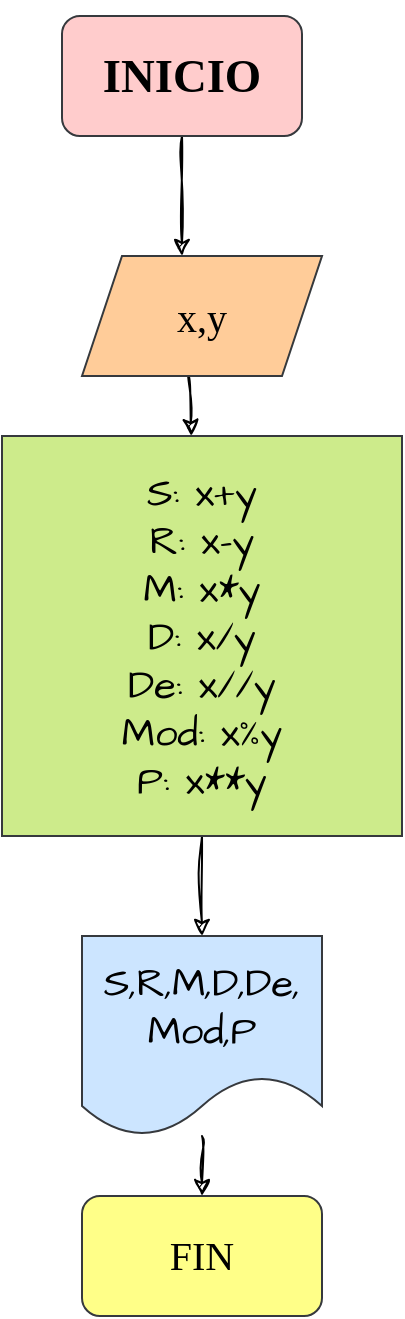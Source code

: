 <mxfile>
    <diagram id="YclWoKPL826m_fWZnz52" name="Página-1">
        <mxGraphModel dx="662" dy="401" grid="1" gridSize="10" guides="1" tooltips="1" connect="1" arrows="1" fold="1" page="1" pageScale="1" pageWidth="827" pageHeight="1169" math="0" shadow="0">
            <root>
                <mxCell id="0"/>
                <mxCell id="1" parent="0"/>
                <mxCell id="4" value="" style="edgeStyle=none;sketch=1;hachureGap=4;jiggle=2;curveFitting=1;html=1;fontFamily=Architects Daughter;fontSource=https%3A%2F%2Ffonts.googleapis.com%2Fcss%3Ffamily%3DArchitects%2BDaughter;fontSize=16;" edge="1" parent="1" source="2">
                    <mxGeometry relative="1" as="geometry">
                        <mxPoint x="300" y="160" as="targetPoint"/>
                    </mxGeometry>
                </mxCell>
                <mxCell id="2" value="&lt;h3 style=&quot;text-align: justify;&quot;&gt;&lt;font color=&quot;#000000&quot; face=&quot;Times New Roman&quot;&gt;INICIO&lt;/font&gt;&lt;/h3&gt;" style="rounded=1;whiteSpace=wrap;html=1;hachureGap=4;fontFamily=Architects Daughter;fontSource=https%3A%2F%2Ffonts.googleapis.com%2Fcss%3Ffamily%3DArchitects%2BDaughter;fontSize=20;fillColor=#ffcccc;strokeColor=#36393d;fillStyle=auto;" vertex="1" parent="1">
                    <mxGeometry x="240" y="40" width="120" height="60" as="geometry"/>
                </mxCell>
                <mxCell id="3" value="" style="shape=waypoint;sketch=0;size=6;pointerEvents=1;points=[];fillColor=#ffcccc;resizable=0;rotatable=0;perimeter=centerPerimeter;snapToPoint=1;fontSize=20;fontFamily=Architects Daughter;strokeColor=#36393d;rounded=1;hachureGap=4;fontSource=https%3A%2F%2Ffonts.googleapis.com%2Fcss%3Ffamily%3DArchitects%2BDaughter;fillStyle=auto;jiggle=2;curveFitting=1;" vertex="1" parent="1">
                    <mxGeometry x="290" y="200" width="20" height="20" as="geometry"/>
                </mxCell>
                <mxCell id="7" value="" style="edgeStyle=none;sketch=1;hachureGap=4;jiggle=2;curveFitting=1;html=1;fontFamily=Architects Daughter;fontSource=https%3A%2F%2Ffonts.googleapis.com%2Fcss%3Ffamily%3DArchitects%2BDaughter;fontSize=16;" edge="1" parent="1" source="5" target="6">
                    <mxGeometry relative="1" as="geometry"/>
                </mxCell>
                <mxCell id="5" value="&lt;font color=&quot;#000000&quot;&gt;&lt;br&gt;&lt;br&gt;S: x+y&lt;br&gt;R: x-y&lt;br&gt;M: x*y&lt;br&gt;D: x/y&lt;br&gt;De: x//y&lt;br&gt;Mod: x%y&lt;br&gt;P: x**y&lt;br&gt;&lt;br&gt;&lt;br&gt;&lt;/font&gt;" style="whiteSpace=wrap;html=1;aspect=fixed;hachureGap=4;fillStyle=auto;fontFamily=Architects Daughter;fontSource=https%3A%2F%2Ffonts.googleapis.com%2Fcss%3Ffamily%3DArchitects%2BDaughter;fontSize=20;fillColor=#cdeb8b;strokeColor=#36393d;" vertex="1" parent="1">
                    <mxGeometry x="210" y="250" width="200" height="200" as="geometry"/>
                </mxCell>
                <mxCell id="13" value="" style="edgeStyle=none;sketch=1;hachureGap=4;jiggle=2;curveFitting=1;html=1;fontFamily=Times New Roman;fontSize=16;fontColor=#000000;" edge="1" parent="1" source="6" target="10">
                    <mxGeometry relative="1" as="geometry"/>
                </mxCell>
                <mxCell id="6" value="&lt;font color=&quot;#000000&quot;&gt;&lt;br&gt;S,R,M,D,De,&lt;br&gt;Mod,P&lt;br&gt;&lt;br&gt;&lt;/font&gt;" style="shape=document;whiteSpace=wrap;html=1;boundedLbl=1;fontSize=20;fontFamily=Architects Daughter;fillColor=#cce5ff;strokeColor=#36393d;hachureGap=4;fillStyle=auto;fontSource=https%3A%2F%2Ffonts.googleapis.com%2Fcss%3Ffamily%3DArchitects%2BDaughter;" vertex="1" parent="1">
                    <mxGeometry x="250" y="500" width="120" height="100" as="geometry"/>
                </mxCell>
                <mxCell id="10" value="&lt;font face=&quot;Times New Roman&quot; color=&quot;#000000&quot;&gt;FIN&lt;/font&gt;" style="rounded=1;whiteSpace=wrap;html=1;sketch=0;hachureGap=4;jiggle=2;fillStyle=auto;curveFitting=1;fontFamily=Architects Daughter;fontSource=https%3A%2F%2Ffonts.googleapis.com%2Fcss%3Ffamily%3DArchitects%2BDaughter;fontSize=20;fillColor=#ffff88;strokeColor=#36393d;" vertex="1" parent="1">
                    <mxGeometry x="250" y="630" width="120" height="60" as="geometry"/>
                </mxCell>
                <mxCell id="14" value="" style="edgeStyle=none;sketch=1;hachureGap=4;jiggle=2;curveFitting=1;html=1;fontFamily=Times New Roman;fontSize=16;fontColor=#000000;exitX=0.442;exitY=0.983;exitDx=0;exitDy=0;exitPerimeter=0;" edge="1" parent="1" source="12" target="5">
                    <mxGeometry relative="1" as="geometry"/>
                </mxCell>
                <mxCell id="12" value="&lt;font color=&quot;#000000&quot;&gt;x,y&lt;/font&gt;" style="shape=parallelogram;perimeter=parallelogramPerimeter;whiteSpace=wrap;html=1;fixedSize=1;sketch=0;hachureGap=4;jiggle=2;fillStyle=auto;curveFitting=1;fontFamily=Times New Roman;fontSize=20;fillColor=#ffcc99;strokeColor=#36393d;" vertex="1" parent="1">
                    <mxGeometry x="250" y="160" width="120" height="60" as="geometry"/>
                </mxCell>
            </root>
        </mxGraphModel>
    </diagram>
</mxfile>